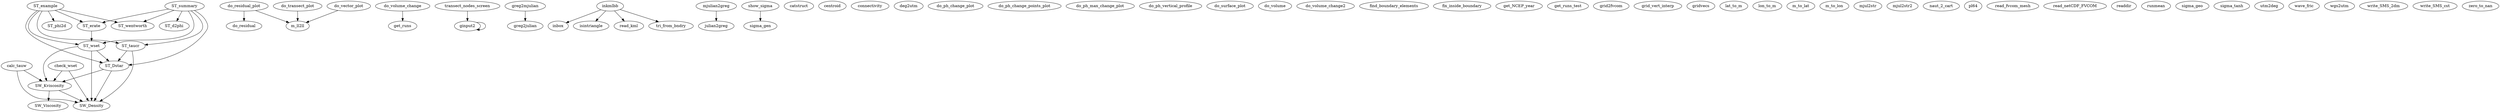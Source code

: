 /* Created by mdot for Matlab */
digraph m2html {
  ST_Dstar -> SW_Density;
  ST_Dstar -> SW_Kviscosity;
  ST_erate -> ST_wset;
  ST_example -> ST_Dstar;
  ST_example -> ST_erate;
  ST_example -> ST_phi2d;
  ST_example -> ST_taucr;
  ST_example -> ST_wentworth;
  ST_example -> ST_wset;
  ST_summary -> ST_Dstar;
  ST_summary -> ST_d2phi;
  ST_summary -> ST_erate;
  ST_summary -> ST_taucr;
  ST_summary -> ST_wentworth;
  ST_summary -> ST_wset;
  ST_taucr -> ST_Dstar;
  ST_taucr -> SW_Density;
  ST_wset -> ST_Dstar;
  ST_wset -> SW_Density;
  ST_wset -> SW_Kviscosity;
  SW_Kviscosity -> SW_Density;
  SW_Kviscosity -> SW_Viscosity;
  calc_tauw -> SW_Density;
  calc_tauw -> SW_Kviscosity;
  check_wset -> SW_Density;
  check_wset -> SW_Kviscosity;
  do_residual_plot -> do_residual;
  do_residual_plot -> m_ll2ll;
  do_transect_plot -> m_ll2ll;
  do_vector_plot -> m_ll2ll;
  do_volume_change -> get_runs;
  ginput2 -> ginput2;
  greg2mjulian -> greg2julian;
  inkmlbb -> inbox;
  inkmlbb -> isintriangle;
  inkmlbb -> read_kml;
  inkmlbb -> tri_from_bndry;
  mjulian2greg -> julian2greg;
  show_sigma -> sigma_gen;
  transect_nodes_screen -> ginput2;

  ST_Dstar [URL="ST_Dstar.html"];
  ST_d2phi [URL="ST_d2phi.html"];
  ST_erate [URL="ST_erate.html"];
  ST_example [URL="ST_example.html"];
  ST_phi2d [URL="ST_phi2d.html"];
  ST_summary [URL="ST_summary.html"];
  ST_taucr [URL="ST_taucr.html"];
  ST_wentworth [URL="ST_wentworth.html"];
  ST_wset [URL="ST_wset.html"];
  SW_Density [URL="SW_Density.html"];
  SW_Kviscosity [URL="SW_Kviscosity.html"];
  SW_Viscosity [URL="SW_Viscosity.html"];
  calc_tauw [URL="calc_tauw.html"];
  catstruct [URL="catstruct.html"];
  centroid [URL="centroid.html"];
  check_wset [URL="check_wset.html"];
  connectivity [URL="connectivity.html"];
  deg2utm [URL="deg2utm.html"];
  do_ph_change_plot [URL="do_ph_change_plot.html"];
  do_ph_change_points_plot [URL="do_ph_change_points_plot.html"];
  do_ph_max_change_plot [URL="do_ph_max_change_plot.html"];
  do_ph_vertical_profile [URL="do_ph_vertical_profile.html"];
  do_residual [URL="do_residual.html"];
  do_residual_plot [URL="do_residual_plot.html"];
  do_surface_plot [URL="do_surface_plot.html"];
  do_transect_plot [URL="do_transect_plot.html"];
  do_vector_plot [URL="do_vector_plot.html"];
  do_volume [URL="do_volume.html"];
  do_volume_change [URL="do_volume_change.html"];
  do_volume_change2 [URL="do_volume_change2.html"];
  find_boundary_elements [URL="find_boundary_elements.html"];
  fix_inside_boundary [URL="fix_inside_boundary.html"];
  get_NCEP_year [URL="get_NCEP_year.html"];
  get_runs [URL="get_runs.html"];
  get_runs_test [URL="get_runs_test.html"];
  ginput2 [URL="ginput2.html"];
  greg2julian [URL="greg2julian.html"];
  greg2mjulian [URL="greg2mjulian.html"];
  grid2fvcom [URL="grid2fvcom.html"];
  grid_vert_interp [URL="grid_vert_interp.html"];
  gridvecs [URL="gridvecs.html"];
  inbox [URL="inbox.html"];
  inkmlbb [URL="inkmlbb.html"];
  isintriangle [URL="isintriangle.html"];
  julian2greg [URL="julian2greg.html"];
  lat_to_m [URL="lat_to_m.html"];
  lon_to_m [URL="lon_to_m.html"];
  m_ll2ll [URL="m_ll2ll.html"];
  m_to_lat [URL="m_to_lat.html"];
  m_to_lon [URL="m_to_lon.html"];
  mjul2str [URL="mjul2str.html"];
  mjul2str2 [URL="mjul2str2.html"];
  mjulian2greg [URL="mjulian2greg.html"];
  naut_2_cart [URL="naut_2_cart.html"];
  pl64 [URL="pl64.html"];
  read_fvcom_mesh [URL="read_fvcom_mesh.html"];
  read_kml [URL="read_kml.html"];
  read_netCDF_FVCOM [URL="read_netCDF_FVCOM.html"];
  readdir [URL="readdir.html"];
  runmean [URL="runmean.html"];
  show_sigma [URL="show_sigma.html"];
  sigma_gen [URL="sigma_gen.html"];
  sigma_geo [URL="sigma_geo.html"];
  sigma_tanh [URL="sigma_tanh.html"];
  transect_nodes_screen [URL="transect_nodes_screen.html"];
  tri_from_bndry [URL="tri_from_bndry.html"];
  utm2deg [URL="utm2deg.html"];
  wave_fric [URL="wave_fric.html"];
  wgs2utm [URL="wgs2utm.html"];
  write_SMS_2dm [URL="write_SMS_2dm.html"];
  write_SMS_cst [URL="write_SMS_cst.html"];
  zero_to_nan [URL="zero_to_nan.html"];
}